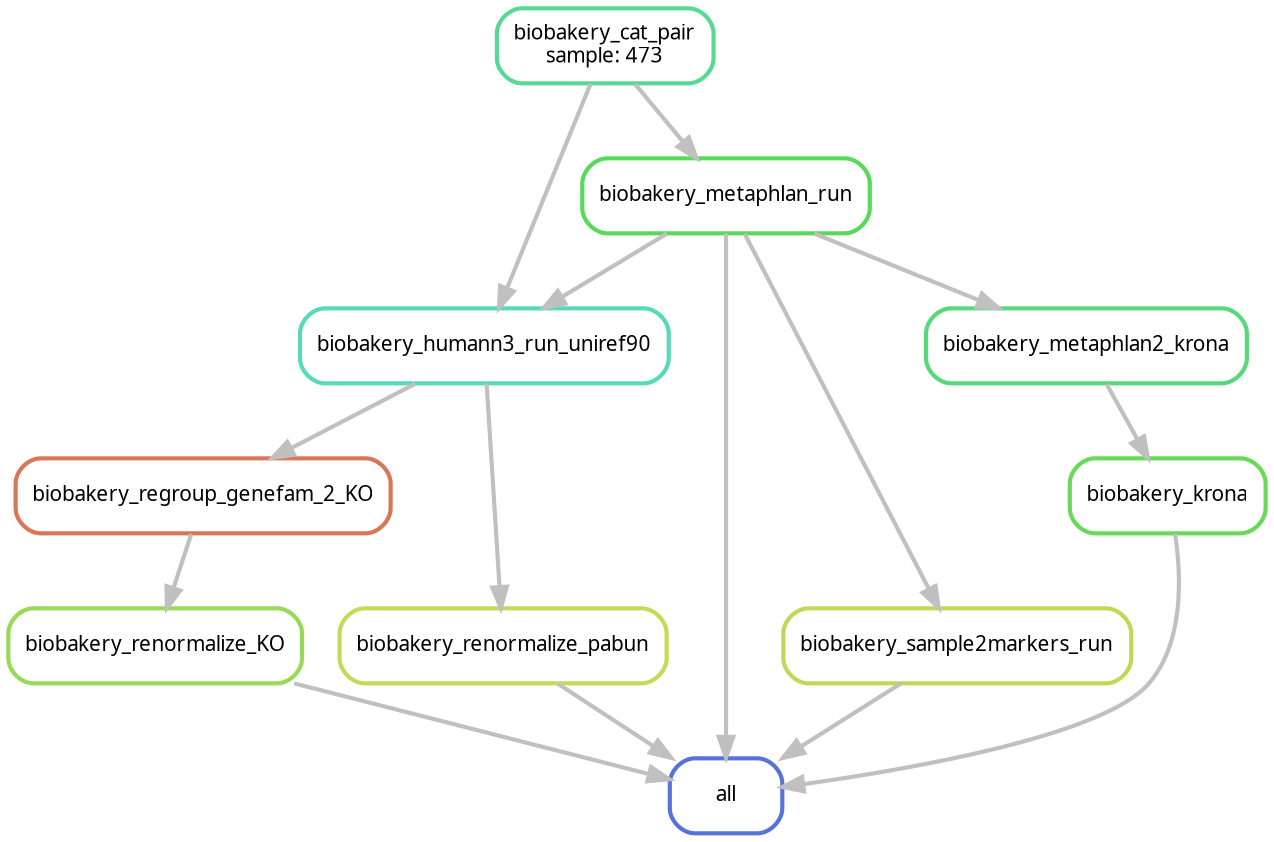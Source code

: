 digraph snakemake_dag {
    graph[bgcolor=white, margin=0];
    node[shape=box, style=rounded, fontname=sans,                 fontsize=10, penwidth=2];
    edge[penwidth=2, color=grey];
	0[label = "all", color = "0.63 0.6 0.85", style="rounded"];
	1[label = "biobakery_renormalize_KO", color = "0.25 0.6 0.85", style="rounded"];
	2[label = "biobakery_regroup_genefam_2_KO", color = "0.04 0.6 0.85", style="rounded"];
	3[label = "biobakery_humann3_run_uniref90", color = "0.46 0.6 0.85", style="rounded"];
	4[label = "biobakery_cat_pair\nsample: 473", color = "0.41 0.6 0.85", style="rounded"];
	5[label = "biobakery_metaphlan_run", color = "0.34 0.6 0.85", style="rounded"];
	6[label = "biobakery_renormalize_pabun", color = "0.19 0.6 0.85", style="rounded"];
	7[label = "biobakery_sample2markers_run", color = "0.20 0.6 0.85", style="rounded"];
	8[label = "biobakery_krona", color = "0.31 0.6 0.85", style="rounded"];
	9[label = "biobakery_metaphlan2_krona", color = "0.38 0.6 0.85", style="rounded"];
	1 -> 0
	5 -> 0
	6 -> 0
	7 -> 0
	8 -> 0
	2 -> 1
	3 -> 2
	4 -> 3
	5 -> 3
	4 -> 5
	3 -> 6
	5 -> 7
	9 -> 8
	5 -> 9
}            
